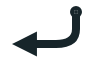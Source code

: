<mxfile version="13.0.1" type="device" pages="2"><diagram id="MAW0yWwsxffRjw-fWYEY" name="Page-1"><mxGraphModel dx="263" dy="166" grid="0" gridSize="10" guides="1" tooltips="1" connect="1" arrows="1" fold="1" page="0" pageScale="1" pageWidth="827" pageHeight="1169" math="0" shadow="0"><root><mxCell id="0"/><mxCell id="1" parent="0"/><mxCell id="XFzxecY8N_19mMh3Z48S-4" value="" style="edgeStyle=segmentEdgeStyle;endArrow=block;html=1;strokeWidth=4;endFill=1;strokeColor=#17252A;startArrow=oval;startFill=1;startSize=2;endSize=2;" edge="1" parent="1"><mxGeometry width="50" height="50" relative="1" as="geometry"><mxPoint x="331" y="315" as="sourcePoint"/><mxPoint x="299" y="331" as="targetPoint"/><Array as="points"><mxPoint x="331" y="331"/></Array></mxGeometry></mxCell></root></mxGraphModel></diagram><diagram id="YjPKVOHuUvPCZRYPJKYL" name="Page-2"><mxGraphModel dx="127" dy="80" grid="0" gridSize="10" guides="1" tooltips="1" connect="1" arrows="1" fold="1" page="0" pageScale="1" pageWidth="827" pageHeight="1169" math="0" shadow="0"><root><mxCell id="Rr8zvCI8wj1cIY-1eOiH-0"/><mxCell id="Rr8zvCI8wj1cIY-1eOiH-1" parent="Rr8zvCI8wj1cIY-1eOiH-0"/><mxCell id="z5Sa9pSEznlFLn3UFWSe-0" value="" style="edgeStyle=segmentEdgeStyle;endArrow=block;html=1;strokeWidth=4;endFill=1;strokeColor=#2B7A78;startArrow=oval;startFill=1;startSize=2;endSize=2;" edge="1" parent="Rr8zvCI8wj1cIY-1eOiH-1"><mxGeometry width="50" height="50" relative="1" as="geometry"><mxPoint x="331" y="352" as="sourcePoint"/><mxPoint x="299" y="331" as="targetPoint"/><Array as="points"><mxPoint x="331" y="352"/><mxPoint x="331" y="331"/></Array></mxGeometry></mxCell></root></mxGraphModel></diagram></mxfile>